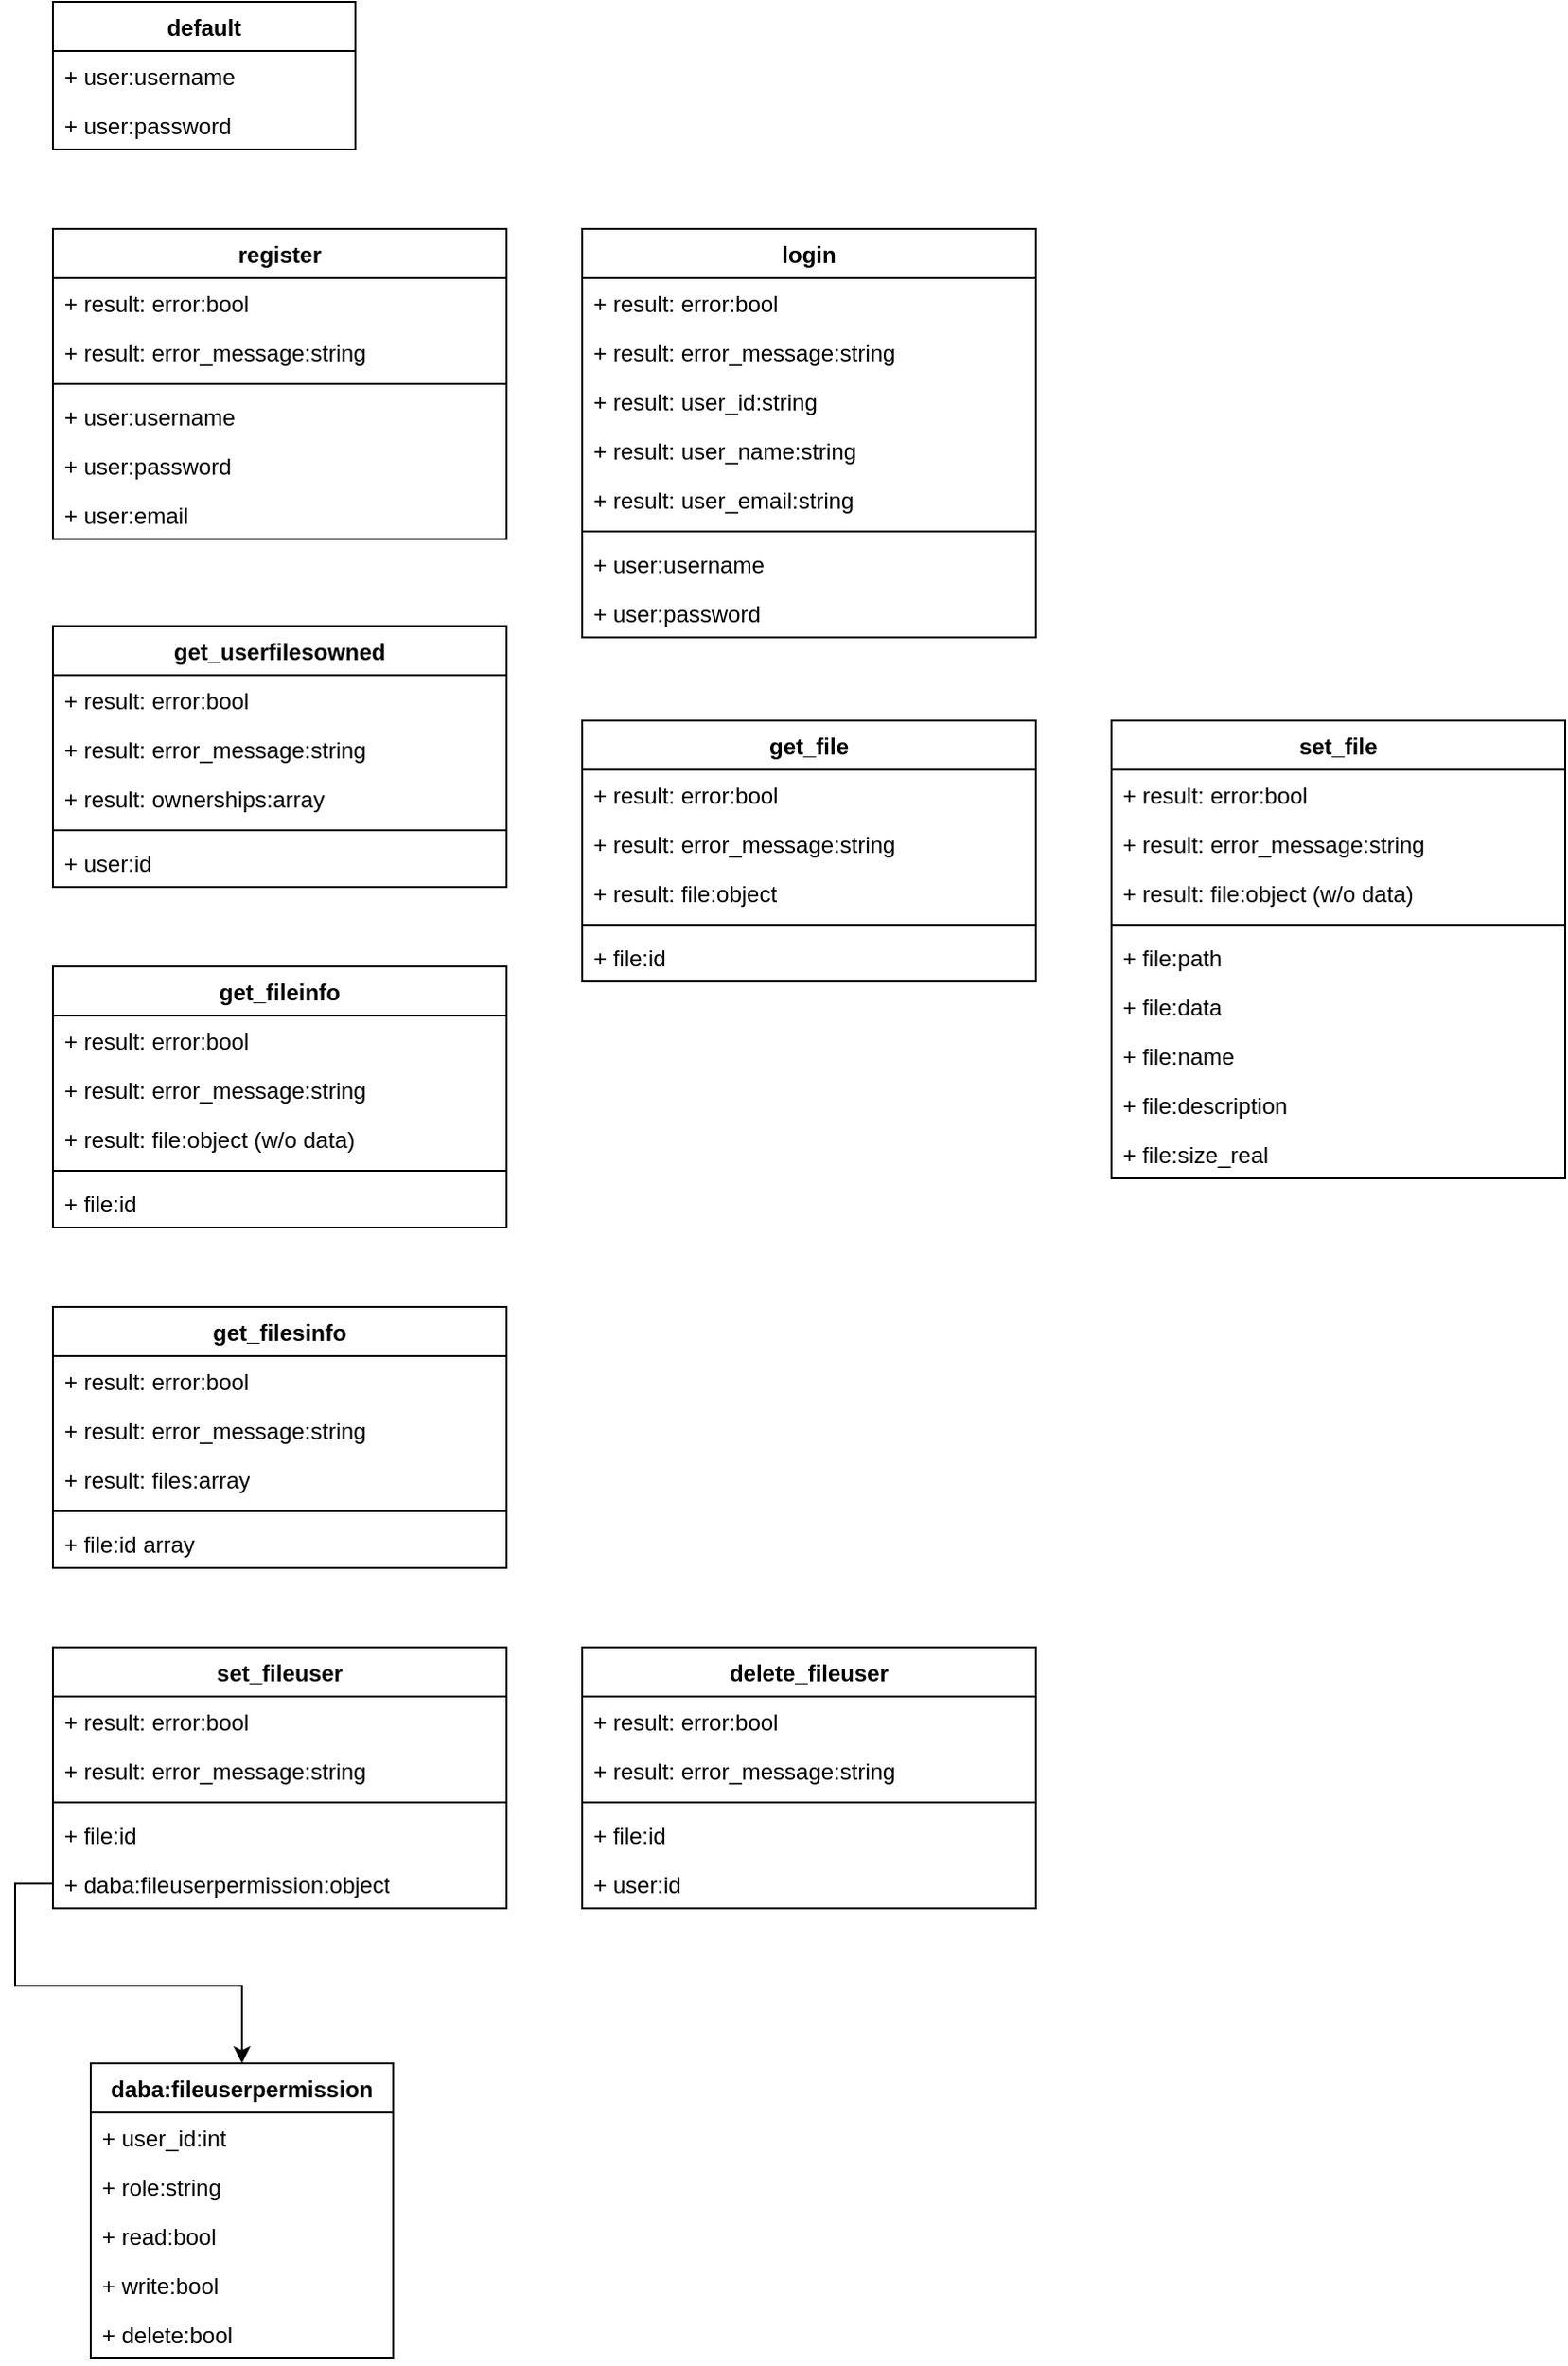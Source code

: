 <mxfile version="21.7.2" type="github">
  <diagram id="C5RBs43oDa-KdzZeNtuy" name="Page-1">
    <mxGraphModel dx="1728" dy="925" grid="1" gridSize="10" guides="1" tooltips="1" connect="1" arrows="1" fold="1" page="1" pageScale="1" pageWidth="2000" pageHeight="2000" math="0" shadow="0">
      <root>
        <mxCell id="WIyWlLk6GJQsqaUBKTNV-0" />
        <mxCell id="WIyWlLk6GJQsqaUBKTNV-1" parent="WIyWlLk6GJQsqaUBKTNV-0" />
        <mxCell id="5Okm03d50UyJ84-fQ6---0" value="register" style="swimlane;fontStyle=1;align=center;verticalAlign=top;childLayout=stackLayout;horizontal=1;startSize=26;horizontalStack=0;resizeParent=1;resizeParentMax=0;resizeLast=0;collapsible=1;marginBottom=0;whiteSpace=wrap;html=1;" vertex="1" parent="WIyWlLk6GJQsqaUBKTNV-1">
          <mxGeometry x="40" y="160" width="240" height="164" as="geometry" />
        </mxCell>
        <mxCell id="5Okm03d50UyJ84-fQ6---1" value="+ result: error:bool" style="text;strokeColor=none;fillColor=none;align=left;verticalAlign=top;spacingLeft=4;spacingRight=4;overflow=hidden;rotatable=0;points=[[0,0.5],[1,0.5]];portConstraint=eastwest;whiteSpace=wrap;html=1;" vertex="1" parent="5Okm03d50UyJ84-fQ6---0">
          <mxGeometry y="26" width="240" height="26" as="geometry" />
        </mxCell>
        <mxCell id="5Okm03d50UyJ84-fQ6---16" value="+ result: error_message:string" style="text;strokeColor=none;fillColor=none;align=left;verticalAlign=top;spacingLeft=4;spacingRight=4;overflow=hidden;rotatable=0;points=[[0,0.5],[1,0.5]];portConstraint=eastwest;whiteSpace=wrap;html=1;" vertex="1" parent="5Okm03d50UyJ84-fQ6---0">
          <mxGeometry y="52" width="240" height="26" as="geometry" />
        </mxCell>
        <mxCell id="5Okm03d50UyJ84-fQ6---2" value="" style="line;strokeWidth=1;fillColor=none;align=left;verticalAlign=middle;spacingTop=-1;spacingLeft=3;spacingRight=3;rotatable=0;labelPosition=right;points=[];portConstraint=eastwest;strokeColor=inherit;" vertex="1" parent="5Okm03d50UyJ84-fQ6---0">
          <mxGeometry y="78" width="240" height="8" as="geometry" />
        </mxCell>
        <mxCell id="5Okm03d50UyJ84-fQ6---15" value="+ user:username" style="text;strokeColor=none;fillColor=none;align=left;verticalAlign=top;spacingLeft=4;spacingRight=4;overflow=hidden;rotatable=0;points=[[0,0.5],[1,0.5]];portConstraint=eastwest;whiteSpace=wrap;html=1;" vertex="1" parent="5Okm03d50UyJ84-fQ6---0">
          <mxGeometry y="86" width="240" height="26" as="geometry" />
        </mxCell>
        <mxCell id="5Okm03d50UyJ84-fQ6---14" value="+ user:password" style="text;strokeColor=none;fillColor=none;align=left;verticalAlign=top;spacingLeft=4;spacingRight=4;overflow=hidden;rotatable=0;points=[[0,0.5],[1,0.5]];portConstraint=eastwest;whiteSpace=wrap;html=1;" vertex="1" parent="5Okm03d50UyJ84-fQ6---0">
          <mxGeometry y="112" width="240" height="26" as="geometry" />
        </mxCell>
        <mxCell id="5Okm03d50UyJ84-fQ6---13" value="+ user:email" style="text;strokeColor=none;fillColor=none;align=left;verticalAlign=top;spacingLeft=4;spacingRight=4;overflow=hidden;rotatable=0;points=[[0,0.5],[1,0.5]];portConstraint=eastwest;whiteSpace=wrap;html=1;" vertex="1" parent="5Okm03d50UyJ84-fQ6---0">
          <mxGeometry y="138" width="240" height="26" as="geometry" />
        </mxCell>
        <mxCell id="5Okm03d50UyJ84-fQ6---8" value="default" style="swimlane;fontStyle=1;align=center;verticalAlign=top;childLayout=stackLayout;horizontal=1;startSize=26;horizontalStack=0;resizeParent=1;resizeParentMax=0;resizeLast=0;collapsible=1;marginBottom=0;whiteSpace=wrap;html=1;" vertex="1" parent="WIyWlLk6GJQsqaUBKTNV-1">
          <mxGeometry x="40" y="40" width="160" height="78" as="geometry" />
        </mxCell>
        <mxCell id="5Okm03d50UyJ84-fQ6---11" value="+ user:username" style="text;strokeColor=none;fillColor=none;align=left;verticalAlign=top;spacingLeft=4;spacingRight=4;overflow=hidden;rotatable=0;points=[[0,0.5],[1,0.5]];portConstraint=eastwest;whiteSpace=wrap;html=1;" vertex="1" parent="5Okm03d50UyJ84-fQ6---8">
          <mxGeometry y="26" width="160" height="26" as="geometry" />
        </mxCell>
        <mxCell id="5Okm03d50UyJ84-fQ6---12" value="+ user:password" style="text;strokeColor=none;fillColor=none;align=left;verticalAlign=top;spacingLeft=4;spacingRight=4;overflow=hidden;rotatable=0;points=[[0,0.5],[1,0.5]];portConstraint=eastwest;whiteSpace=wrap;html=1;" vertex="1" parent="5Okm03d50UyJ84-fQ6---8">
          <mxGeometry y="52" width="160" height="26" as="geometry" />
        </mxCell>
        <mxCell id="5Okm03d50UyJ84-fQ6---17" value="login" style="swimlane;fontStyle=1;align=center;verticalAlign=top;childLayout=stackLayout;horizontal=1;startSize=26;horizontalStack=0;resizeParent=1;resizeParentMax=0;resizeLast=0;collapsible=1;marginBottom=0;whiteSpace=wrap;html=1;" vertex="1" parent="WIyWlLk6GJQsqaUBKTNV-1">
          <mxGeometry x="320" y="160" width="240" height="216" as="geometry" />
        </mxCell>
        <mxCell id="5Okm03d50UyJ84-fQ6---18" value="+ result: error:bool" style="text;strokeColor=none;fillColor=none;align=left;verticalAlign=top;spacingLeft=4;spacingRight=4;overflow=hidden;rotatable=0;points=[[0,0.5],[1,0.5]];portConstraint=eastwest;whiteSpace=wrap;html=1;" vertex="1" parent="5Okm03d50UyJ84-fQ6---17">
          <mxGeometry y="26" width="240" height="26" as="geometry" />
        </mxCell>
        <mxCell id="5Okm03d50UyJ84-fQ6---19" value="+ result: error_message:string" style="text;strokeColor=none;fillColor=none;align=left;verticalAlign=top;spacingLeft=4;spacingRight=4;overflow=hidden;rotatable=0;points=[[0,0.5],[1,0.5]];portConstraint=eastwest;whiteSpace=wrap;html=1;" vertex="1" parent="5Okm03d50UyJ84-fQ6---17">
          <mxGeometry y="52" width="240" height="26" as="geometry" />
        </mxCell>
        <mxCell id="5Okm03d50UyJ84-fQ6---24" value="+ result: user_id:string" style="text;strokeColor=none;fillColor=none;align=left;verticalAlign=top;spacingLeft=4;spacingRight=4;overflow=hidden;rotatable=0;points=[[0,0.5],[1,0.5]];portConstraint=eastwest;whiteSpace=wrap;html=1;" vertex="1" parent="5Okm03d50UyJ84-fQ6---17">
          <mxGeometry y="78" width="240" height="26" as="geometry" />
        </mxCell>
        <mxCell id="5Okm03d50UyJ84-fQ6---25" value="+ result: user_name:string" style="text;strokeColor=none;fillColor=none;align=left;verticalAlign=top;spacingLeft=4;spacingRight=4;overflow=hidden;rotatable=0;points=[[0,0.5],[1,0.5]];portConstraint=eastwest;whiteSpace=wrap;html=1;" vertex="1" parent="5Okm03d50UyJ84-fQ6---17">
          <mxGeometry y="104" width="240" height="26" as="geometry" />
        </mxCell>
        <mxCell id="5Okm03d50UyJ84-fQ6---26" value="+ result: user_email:string" style="text;strokeColor=none;fillColor=none;align=left;verticalAlign=top;spacingLeft=4;spacingRight=4;overflow=hidden;rotatable=0;points=[[0,0.5],[1,0.5]];portConstraint=eastwest;whiteSpace=wrap;html=1;" vertex="1" parent="5Okm03d50UyJ84-fQ6---17">
          <mxGeometry y="130" width="240" height="26" as="geometry" />
        </mxCell>
        <mxCell id="5Okm03d50UyJ84-fQ6---20" value="" style="line;strokeWidth=1;fillColor=none;align=left;verticalAlign=middle;spacingTop=-1;spacingLeft=3;spacingRight=3;rotatable=0;labelPosition=right;points=[];portConstraint=eastwest;strokeColor=inherit;" vertex="1" parent="5Okm03d50UyJ84-fQ6---17">
          <mxGeometry y="156" width="240" height="8" as="geometry" />
        </mxCell>
        <mxCell id="5Okm03d50UyJ84-fQ6---21" value="+ user:username" style="text;strokeColor=none;fillColor=none;align=left;verticalAlign=top;spacingLeft=4;spacingRight=4;overflow=hidden;rotatable=0;points=[[0,0.5],[1,0.5]];portConstraint=eastwest;whiteSpace=wrap;html=1;" vertex="1" parent="5Okm03d50UyJ84-fQ6---17">
          <mxGeometry y="164" width="240" height="26" as="geometry" />
        </mxCell>
        <mxCell id="5Okm03d50UyJ84-fQ6---22" value="+ user:password" style="text;strokeColor=none;fillColor=none;align=left;verticalAlign=top;spacingLeft=4;spacingRight=4;overflow=hidden;rotatable=0;points=[[0,0.5],[1,0.5]];portConstraint=eastwest;whiteSpace=wrap;html=1;" vertex="1" parent="5Okm03d50UyJ84-fQ6---17">
          <mxGeometry y="190" width="240" height="26" as="geometry" />
        </mxCell>
        <mxCell id="5Okm03d50UyJ84-fQ6---27" value="get_userfilesowned" style="swimlane;fontStyle=1;align=center;verticalAlign=top;childLayout=stackLayout;horizontal=1;startSize=26;horizontalStack=0;resizeParent=1;resizeParentMax=0;resizeLast=0;collapsible=1;marginBottom=0;whiteSpace=wrap;html=1;" vertex="1" parent="WIyWlLk6GJQsqaUBKTNV-1">
          <mxGeometry x="40" y="370" width="240" height="138" as="geometry" />
        </mxCell>
        <mxCell id="5Okm03d50UyJ84-fQ6---28" value="+ result: error:bool" style="text;strokeColor=none;fillColor=none;align=left;verticalAlign=top;spacingLeft=4;spacingRight=4;overflow=hidden;rotatable=0;points=[[0,0.5],[1,0.5]];portConstraint=eastwest;whiteSpace=wrap;html=1;" vertex="1" parent="5Okm03d50UyJ84-fQ6---27">
          <mxGeometry y="26" width="240" height="26" as="geometry" />
        </mxCell>
        <mxCell id="5Okm03d50UyJ84-fQ6---29" value="+ result: error_message:string" style="text;strokeColor=none;fillColor=none;align=left;verticalAlign=top;spacingLeft=4;spacingRight=4;overflow=hidden;rotatable=0;points=[[0,0.5],[1,0.5]];portConstraint=eastwest;whiteSpace=wrap;html=1;" vertex="1" parent="5Okm03d50UyJ84-fQ6---27">
          <mxGeometry y="52" width="240" height="26" as="geometry" />
        </mxCell>
        <mxCell id="5Okm03d50UyJ84-fQ6---34" value="+ result: ownerships:array" style="text;strokeColor=none;fillColor=none;align=left;verticalAlign=top;spacingLeft=4;spacingRight=4;overflow=hidden;rotatable=0;points=[[0,0.5],[1,0.5]];portConstraint=eastwest;whiteSpace=wrap;html=1;" vertex="1" parent="5Okm03d50UyJ84-fQ6---27">
          <mxGeometry y="78" width="240" height="26" as="geometry" />
        </mxCell>
        <mxCell id="5Okm03d50UyJ84-fQ6---30" value="" style="line;strokeWidth=1;fillColor=none;align=left;verticalAlign=middle;spacingTop=-1;spacingLeft=3;spacingRight=3;rotatable=0;labelPosition=right;points=[];portConstraint=eastwest;strokeColor=inherit;" vertex="1" parent="5Okm03d50UyJ84-fQ6---27">
          <mxGeometry y="104" width="240" height="8" as="geometry" />
        </mxCell>
        <mxCell id="5Okm03d50UyJ84-fQ6---31" value="+ user:id" style="text;strokeColor=none;fillColor=none;align=left;verticalAlign=top;spacingLeft=4;spacingRight=4;overflow=hidden;rotatable=0;points=[[0,0.5],[1,0.5]];portConstraint=eastwest;whiteSpace=wrap;html=1;" vertex="1" parent="5Okm03d50UyJ84-fQ6---27">
          <mxGeometry y="112" width="240" height="26" as="geometry" />
        </mxCell>
        <mxCell id="5Okm03d50UyJ84-fQ6---35" value="get_fileinfo" style="swimlane;fontStyle=1;align=center;verticalAlign=top;childLayout=stackLayout;horizontal=1;startSize=26;horizontalStack=0;resizeParent=1;resizeParentMax=0;resizeLast=0;collapsible=1;marginBottom=0;whiteSpace=wrap;html=1;" vertex="1" parent="WIyWlLk6GJQsqaUBKTNV-1">
          <mxGeometry x="40" y="550" width="240" height="138" as="geometry" />
        </mxCell>
        <mxCell id="5Okm03d50UyJ84-fQ6---36" value="+ result: error:bool" style="text;strokeColor=none;fillColor=none;align=left;verticalAlign=top;spacingLeft=4;spacingRight=4;overflow=hidden;rotatable=0;points=[[0,0.5],[1,0.5]];portConstraint=eastwest;whiteSpace=wrap;html=1;" vertex="1" parent="5Okm03d50UyJ84-fQ6---35">
          <mxGeometry y="26" width="240" height="26" as="geometry" />
        </mxCell>
        <mxCell id="5Okm03d50UyJ84-fQ6---37" value="+ result: error_message:string" style="text;strokeColor=none;fillColor=none;align=left;verticalAlign=top;spacingLeft=4;spacingRight=4;overflow=hidden;rotatable=0;points=[[0,0.5],[1,0.5]];portConstraint=eastwest;whiteSpace=wrap;html=1;" vertex="1" parent="5Okm03d50UyJ84-fQ6---35">
          <mxGeometry y="52" width="240" height="26" as="geometry" />
        </mxCell>
        <mxCell id="5Okm03d50UyJ84-fQ6---38" value="+ result: file:object (w/o data)" style="text;strokeColor=none;fillColor=none;align=left;verticalAlign=top;spacingLeft=4;spacingRight=4;overflow=hidden;rotatable=0;points=[[0,0.5],[1,0.5]];portConstraint=eastwest;whiteSpace=wrap;html=1;" vertex="1" parent="5Okm03d50UyJ84-fQ6---35">
          <mxGeometry y="78" width="240" height="26" as="geometry" />
        </mxCell>
        <mxCell id="5Okm03d50UyJ84-fQ6---39" value="" style="line;strokeWidth=1;fillColor=none;align=left;verticalAlign=middle;spacingTop=-1;spacingLeft=3;spacingRight=3;rotatable=0;labelPosition=right;points=[];portConstraint=eastwest;strokeColor=inherit;" vertex="1" parent="5Okm03d50UyJ84-fQ6---35">
          <mxGeometry y="104" width="240" height="8" as="geometry" />
        </mxCell>
        <mxCell id="5Okm03d50UyJ84-fQ6---40" value="+ file:id" style="text;strokeColor=none;fillColor=none;align=left;verticalAlign=top;spacingLeft=4;spacingRight=4;overflow=hidden;rotatable=0;points=[[0,0.5],[1,0.5]];portConstraint=eastwest;whiteSpace=wrap;html=1;" vertex="1" parent="5Okm03d50UyJ84-fQ6---35">
          <mxGeometry y="112" width="240" height="26" as="geometry" />
        </mxCell>
        <mxCell id="5Okm03d50UyJ84-fQ6---41" value="get_file" style="swimlane;fontStyle=1;align=center;verticalAlign=top;childLayout=stackLayout;horizontal=1;startSize=26;horizontalStack=0;resizeParent=1;resizeParentMax=0;resizeLast=0;collapsible=1;marginBottom=0;whiteSpace=wrap;html=1;" vertex="1" parent="WIyWlLk6GJQsqaUBKTNV-1">
          <mxGeometry x="320" y="420" width="240" height="138" as="geometry" />
        </mxCell>
        <mxCell id="5Okm03d50UyJ84-fQ6---42" value="+ result: error:bool" style="text;strokeColor=none;fillColor=none;align=left;verticalAlign=top;spacingLeft=4;spacingRight=4;overflow=hidden;rotatable=0;points=[[0,0.5],[1,0.5]];portConstraint=eastwest;whiteSpace=wrap;html=1;" vertex="1" parent="5Okm03d50UyJ84-fQ6---41">
          <mxGeometry y="26" width="240" height="26" as="geometry" />
        </mxCell>
        <mxCell id="5Okm03d50UyJ84-fQ6---43" value="+ result: error_message:string" style="text;strokeColor=none;fillColor=none;align=left;verticalAlign=top;spacingLeft=4;spacingRight=4;overflow=hidden;rotatable=0;points=[[0,0.5],[1,0.5]];portConstraint=eastwest;whiteSpace=wrap;html=1;" vertex="1" parent="5Okm03d50UyJ84-fQ6---41">
          <mxGeometry y="52" width="240" height="26" as="geometry" />
        </mxCell>
        <mxCell id="5Okm03d50UyJ84-fQ6---44" value="+ result: file:object" style="text;strokeColor=none;fillColor=none;align=left;verticalAlign=top;spacingLeft=4;spacingRight=4;overflow=hidden;rotatable=0;points=[[0,0.5],[1,0.5]];portConstraint=eastwest;whiteSpace=wrap;html=1;" vertex="1" parent="5Okm03d50UyJ84-fQ6---41">
          <mxGeometry y="78" width="240" height="26" as="geometry" />
        </mxCell>
        <mxCell id="5Okm03d50UyJ84-fQ6---45" value="" style="line;strokeWidth=1;fillColor=none;align=left;verticalAlign=middle;spacingTop=-1;spacingLeft=3;spacingRight=3;rotatable=0;labelPosition=right;points=[];portConstraint=eastwest;strokeColor=inherit;" vertex="1" parent="5Okm03d50UyJ84-fQ6---41">
          <mxGeometry y="104" width="240" height="8" as="geometry" />
        </mxCell>
        <mxCell id="5Okm03d50UyJ84-fQ6---46" value="+ file:id" style="text;strokeColor=none;fillColor=none;align=left;verticalAlign=top;spacingLeft=4;spacingRight=4;overflow=hidden;rotatable=0;points=[[0,0.5],[1,0.5]];portConstraint=eastwest;whiteSpace=wrap;html=1;" vertex="1" parent="5Okm03d50UyJ84-fQ6---41">
          <mxGeometry y="112" width="240" height="26" as="geometry" />
        </mxCell>
        <mxCell id="5Okm03d50UyJ84-fQ6---47" value="get_filesinfo" style="swimlane;fontStyle=1;align=center;verticalAlign=top;childLayout=stackLayout;horizontal=1;startSize=26;horizontalStack=0;resizeParent=1;resizeParentMax=0;resizeLast=0;collapsible=1;marginBottom=0;whiteSpace=wrap;html=1;" vertex="1" parent="WIyWlLk6GJQsqaUBKTNV-1">
          <mxGeometry x="40" y="730" width="240" height="138" as="geometry" />
        </mxCell>
        <mxCell id="5Okm03d50UyJ84-fQ6---48" value="+ result: error:bool" style="text;strokeColor=none;fillColor=none;align=left;verticalAlign=top;spacingLeft=4;spacingRight=4;overflow=hidden;rotatable=0;points=[[0,0.5],[1,0.5]];portConstraint=eastwest;whiteSpace=wrap;html=1;" vertex="1" parent="5Okm03d50UyJ84-fQ6---47">
          <mxGeometry y="26" width="240" height="26" as="geometry" />
        </mxCell>
        <mxCell id="5Okm03d50UyJ84-fQ6---49" value="+ result: error_message:string" style="text;strokeColor=none;fillColor=none;align=left;verticalAlign=top;spacingLeft=4;spacingRight=4;overflow=hidden;rotatable=0;points=[[0,0.5],[1,0.5]];portConstraint=eastwest;whiteSpace=wrap;html=1;" vertex="1" parent="5Okm03d50UyJ84-fQ6---47">
          <mxGeometry y="52" width="240" height="26" as="geometry" />
        </mxCell>
        <mxCell id="5Okm03d50UyJ84-fQ6---50" value="+ result: files:array" style="text;strokeColor=none;fillColor=none;align=left;verticalAlign=top;spacingLeft=4;spacingRight=4;overflow=hidden;rotatable=0;points=[[0,0.5],[1,0.5]];portConstraint=eastwest;whiteSpace=wrap;html=1;" vertex="1" parent="5Okm03d50UyJ84-fQ6---47">
          <mxGeometry y="78" width="240" height="26" as="geometry" />
        </mxCell>
        <mxCell id="5Okm03d50UyJ84-fQ6---51" value="" style="line;strokeWidth=1;fillColor=none;align=left;verticalAlign=middle;spacingTop=-1;spacingLeft=3;spacingRight=3;rotatable=0;labelPosition=right;points=[];portConstraint=eastwest;strokeColor=inherit;" vertex="1" parent="5Okm03d50UyJ84-fQ6---47">
          <mxGeometry y="104" width="240" height="8" as="geometry" />
        </mxCell>
        <mxCell id="5Okm03d50UyJ84-fQ6---52" value="+ file:id array" style="text;strokeColor=none;fillColor=none;align=left;verticalAlign=top;spacingLeft=4;spacingRight=4;overflow=hidden;rotatable=0;points=[[0,0.5],[1,0.5]];portConstraint=eastwest;whiteSpace=wrap;html=1;" vertex="1" parent="5Okm03d50UyJ84-fQ6---47">
          <mxGeometry y="112" width="240" height="26" as="geometry" />
        </mxCell>
        <mxCell id="5Okm03d50UyJ84-fQ6---60" value="daba:fileuserpermission" style="swimlane;fontStyle=1;align=center;verticalAlign=top;childLayout=stackLayout;horizontal=1;startSize=26;horizontalStack=0;resizeParent=1;resizeParentMax=0;resizeLast=0;collapsible=1;marginBottom=0;whiteSpace=wrap;html=1;" vertex="1" parent="WIyWlLk6GJQsqaUBKTNV-1">
          <mxGeometry x="60" y="1130" width="160" height="156" as="geometry" />
        </mxCell>
        <mxCell id="5Okm03d50UyJ84-fQ6---61" value="+ user_id:int" style="text;strokeColor=none;fillColor=none;align=left;verticalAlign=top;spacingLeft=4;spacingRight=4;overflow=hidden;rotatable=0;points=[[0,0.5],[1,0.5]];portConstraint=eastwest;whiteSpace=wrap;html=1;" vertex="1" parent="5Okm03d50UyJ84-fQ6---60">
          <mxGeometry y="26" width="160" height="26" as="geometry" />
        </mxCell>
        <mxCell id="5Okm03d50UyJ84-fQ6---64" value="+ role:string" style="text;strokeColor=none;fillColor=none;align=left;verticalAlign=top;spacingLeft=4;spacingRight=4;overflow=hidden;rotatable=0;points=[[0,0.5],[1,0.5]];portConstraint=eastwest;whiteSpace=wrap;html=1;" vertex="1" parent="5Okm03d50UyJ84-fQ6---60">
          <mxGeometry y="52" width="160" height="26" as="geometry" />
        </mxCell>
        <mxCell id="5Okm03d50UyJ84-fQ6---65" value="+ read:bool" style="text;strokeColor=none;fillColor=none;align=left;verticalAlign=top;spacingLeft=4;spacingRight=4;overflow=hidden;rotatable=0;points=[[0,0.5],[1,0.5]];portConstraint=eastwest;whiteSpace=wrap;html=1;" vertex="1" parent="5Okm03d50UyJ84-fQ6---60">
          <mxGeometry y="78" width="160" height="26" as="geometry" />
        </mxCell>
        <mxCell id="5Okm03d50UyJ84-fQ6---66" value="+ write:bool" style="text;strokeColor=none;fillColor=none;align=left;verticalAlign=top;spacingLeft=4;spacingRight=4;overflow=hidden;rotatable=0;points=[[0,0.5],[1,0.5]];portConstraint=eastwest;whiteSpace=wrap;html=1;" vertex="1" parent="5Okm03d50UyJ84-fQ6---60">
          <mxGeometry y="104" width="160" height="26" as="geometry" />
        </mxCell>
        <mxCell id="5Okm03d50UyJ84-fQ6---67" value="+ delete:bool" style="text;strokeColor=none;fillColor=none;align=left;verticalAlign=top;spacingLeft=4;spacingRight=4;overflow=hidden;rotatable=0;points=[[0,0.5],[1,0.5]];portConstraint=eastwest;whiteSpace=wrap;html=1;" vertex="1" parent="5Okm03d50UyJ84-fQ6---60">
          <mxGeometry y="130" width="160" height="26" as="geometry" />
        </mxCell>
        <mxCell id="5Okm03d50UyJ84-fQ6---70" style="edgeStyle=orthogonalEdgeStyle;rounded=0;orthogonalLoop=1;jettySize=auto;html=1;exitX=0;exitY=0.5;exitDx=0;exitDy=0;" edge="1" parent="WIyWlLk6GJQsqaUBKTNV-1" source="5Okm03d50UyJ84-fQ6---77" target="5Okm03d50UyJ84-fQ6---60">
          <mxGeometry relative="1" as="geometry">
            <mxPoint x="40" y="1061.029" as="sourcePoint" />
          </mxGeometry>
        </mxCell>
        <mxCell id="5Okm03d50UyJ84-fQ6---71" value="set_fileuser" style="swimlane;fontStyle=1;align=center;verticalAlign=top;childLayout=stackLayout;horizontal=1;startSize=26;horizontalStack=0;resizeParent=1;resizeParentMax=0;resizeLast=0;collapsible=1;marginBottom=0;whiteSpace=wrap;html=1;" vertex="1" parent="WIyWlLk6GJQsqaUBKTNV-1">
          <mxGeometry x="40" y="910" width="240" height="138" as="geometry" />
        </mxCell>
        <mxCell id="5Okm03d50UyJ84-fQ6---72" value="+ result: error:bool" style="text;strokeColor=none;fillColor=none;align=left;verticalAlign=top;spacingLeft=4;spacingRight=4;overflow=hidden;rotatable=0;points=[[0,0.5],[1,0.5]];portConstraint=eastwest;whiteSpace=wrap;html=1;" vertex="1" parent="5Okm03d50UyJ84-fQ6---71">
          <mxGeometry y="26" width="240" height="26" as="geometry" />
        </mxCell>
        <mxCell id="5Okm03d50UyJ84-fQ6---73" value="+ result: error_message:string" style="text;strokeColor=none;fillColor=none;align=left;verticalAlign=top;spacingLeft=4;spacingRight=4;overflow=hidden;rotatable=0;points=[[0,0.5],[1,0.5]];portConstraint=eastwest;whiteSpace=wrap;html=1;" vertex="1" parent="5Okm03d50UyJ84-fQ6---71">
          <mxGeometry y="52" width="240" height="26" as="geometry" />
        </mxCell>
        <mxCell id="5Okm03d50UyJ84-fQ6---75" value="" style="line;strokeWidth=1;fillColor=none;align=left;verticalAlign=middle;spacingTop=-1;spacingLeft=3;spacingRight=3;rotatable=0;labelPosition=right;points=[];portConstraint=eastwest;strokeColor=inherit;" vertex="1" parent="5Okm03d50UyJ84-fQ6---71">
          <mxGeometry y="78" width="240" height="8" as="geometry" />
        </mxCell>
        <mxCell id="5Okm03d50UyJ84-fQ6---76" value="+ file:id" style="text;strokeColor=none;fillColor=none;align=left;verticalAlign=top;spacingLeft=4;spacingRight=4;overflow=hidden;rotatable=0;points=[[0,0.5],[1,0.5]];portConstraint=eastwest;whiteSpace=wrap;html=1;" vertex="1" parent="5Okm03d50UyJ84-fQ6---71">
          <mxGeometry y="86" width="240" height="26" as="geometry" />
        </mxCell>
        <mxCell id="5Okm03d50UyJ84-fQ6---77" value="+ daba:fileuserpermission:object" style="text;strokeColor=none;fillColor=none;align=left;verticalAlign=top;spacingLeft=4;spacingRight=4;overflow=hidden;rotatable=0;points=[[0,0.5],[1,0.5]];portConstraint=eastwest;whiteSpace=wrap;html=1;" vertex="1" parent="5Okm03d50UyJ84-fQ6---71">
          <mxGeometry y="112" width="240" height="26" as="geometry" />
        </mxCell>
        <mxCell id="5Okm03d50UyJ84-fQ6---78" value="delete_fileuser" style="swimlane;fontStyle=1;align=center;verticalAlign=top;childLayout=stackLayout;horizontal=1;startSize=26;horizontalStack=0;resizeParent=1;resizeParentMax=0;resizeLast=0;collapsible=1;marginBottom=0;whiteSpace=wrap;html=1;" vertex="1" parent="WIyWlLk6GJQsqaUBKTNV-1">
          <mxGeometry x="320" y="910" width="240" height="138" as="geometry" />
        </mxCell>
        <mxCell id="5Okm03d50UyJ84-fQ6---79" value="+ result: error:bool" style="text;strokeColor=none;fillColor=none;align=left;verticalAlign=top;spacingLeft=4;spacingRight=4;overflow=hidden;rotatable=0;points=[[0,0.5],[1,0.5]];portConstraint=eastwest;whiteSpace=wrap;html=1;" vertex="1" parent="5Okm03d50UyJ84-fQ6---78">
          <mxGeometry y="26" width="240" height="26" as="geometry" />
        </mxCell>
        <mxCell id="5Okm03d50UyJ84-fQ6---80" value="+ result: error_message:string" style="text;strokeColor=none;fillColor=none;align=left;verticalAlign=top;spacingLeft=4;spacingRight=4;overflow=hidden;rotatable=0;points=[[0,0.5],[1,0.5]];portConstraint=eastwest;whiteSpace=wrap;html=1;" vertex="1" parent="5Okm03d50UyJ84-fQ6---78">
          <mxGeometry y="52" width="240" height="26" as="geometry" />
        </mxCell>
        <mxCell id="5Okm03d50UyJ84-fQ6---82" value="" style="line;strokeWidth=1;fillColor=none;align=left;verticalAlign=middle;spacingTop=-1;spacingLeft=3;spacingRight=3;rotatable=0;labelPosition=right;points=[];portConstraint=eastwest;strokeColor=inherit;" vertex="1" parent="5Okm03d50UyJ84-fQ6---78">
          <mxGeometry y="78" width="240" height="8" as="geometry" />
        </mxCell>
        <mxCell id="5Okm03d50UyJ84-fQ6---83" value="+ file:id" style="text;strokeColor=none;fillColor=none;align=left;verticalAlign=top;spacingLeft=4;spacingRight=4;overflow=hidden;rotatable=0;points=[[0,0.5],[1,0.5]];portConstraint=eastwest;whiteSpace=wrap;html=1;" vertex="1" parent="5Okm03d50UyJ84-fQ6---78">
          <mxGeometry y="86" width="240" height="26" as="geometry" />
        </mxCell>
        <mxCell id="5Okm03d50UyJ84-fQ6---84" value="+ user:id" style="text;strokeColor=none;fillColor=none;align=left;verticalAlign=top;spacingLeft=4;spacingRight=4;overflow=hidden;rotatable=0;points=[[0,0.5],[1,0.5]];portConstraint=eastwest;whiteSpace=wrap;html=1;" vertex="1" parent="5Okm03d50UyJ84-fQ6---78">
          <mxGeometry y="112" width="240" height="26" as="geometry" />
        </mxCell>
        <mxCell id="5Okm03d50UyJ84-fQ6---85" value="set_file" style="swimlane;fontStyle=1;align=center;verticalAlign=top;childLayout=stackLayout;horizontal=1;startSize=26;horizontalStack=0;resizeParent=1;resizeParentMax=0;resizeLast=0;collapsible=1;marginBottom=0;whiteSpace=wrap;html=1;" vertex="1" parent="WIyWlLk6GJQsqaUBKTNV-1">
          <mxGeometry x="600" y="420" width="240" height="242" as="geometry" />
        </mxCell>
        <mxCell id="5Okm03d50UyJ84-fQ6---86" value="+ result: error:bool" style="text;strokeColor=none;fillColor=none;align=left;verticalAlign=top;spacingLeft=4;spacingRight=4;overflow=hidden;rotatable=0;points=[[0,0.5],[1,0.5]];portConstraint=eastwest;whiteSpace=wrap;html=1;" vertex="1" parent="5Okm03d50UyJ84-fQ6---85">
          <mxGeometry y="26" width="240" height="26" as="geometry" />
        </mxCell>
        <mxCell id="5Okm03d50UyJ84-fQ6---87" value="+ result: error_message:string" style="text;strokeColor=none;fillColor=none;align=left;verticalAlign=top;spacingLeft=4;spacingRight=4;overflow=hidden;rotatable=0;points=[[0,0.5],[1,0.5]];portConstraint=eastwest;whiteSpace=wrap;html=1;" vertex="1" parent="5Okm03d50UyJ84-fQ6---85">
          <mxGeometry y="52" width="240" height="26" as="geometry" />
        </mxCell>
        <mxCell id="5Okm03d50UyJ84-fQ6---88" value="+ result: file:object (w/o data)" style="text;strokeColor=none;fillColor=none;align=left;verticalAlign=top;spacingLeft=4;spacingRight=4;overflow=hidden;rotatable=0;points=[[0,0.5],[1,0.5]];portConstraint=eastwest;whiteSpace=wrap;html=1;" vertex="1" parent="5Okm03d50UyJ84-fQ6---85">
          <mxGeometry y="78" width="240" height="26" as="geometry" />
        </mxCell>
        <mxCell id="5Okm03d50UyJ84-fQ6---89" value="" style="line;strokeWidth=1;fillColor=none;align=left;verticalAlign=middle;spacingTop=-1;spacingLeft=3;spacingRight=3;rotatable=0;labelPosition=right;points=[];portConstraint=eastwest;strokeColor=inherit;" vertex="1" parent="5Okm03d50UyJ84-fQ6---85">
          <mxGeometry y="104" width="240" height="8" as="geometry" />
        </mxCell>
        <mxCell id="5Okm03d50UyJ84-fQ6---92" value="+ file:path" style="text;strokeColor=none;fillColor=none;align=left;verticalAlign=top;spacingLeft=4;spacingRight=4;overflow=hidden;rotatable=0;points=[[0,0.5],[1,0.5]];portConstraint=eastwest;whiteSpace=wrap;html=1;" vertex="1" parent="5Okm03d50UyJ84-fQ6---85">
          <mxGeometry y="112" width="240" height="26" as="geometry" />
        </mxCell>
        <mxCell id="5Okm03d50UyJ84-fQ6---93" value="+ file:data" style="text;strokeColor=none;fillColor=none;align=left;verticalAlign=top;spacingLeft=4;spacingRight=4;overflow=hidden;rotatable=0;points=[[0,0.5],[1,0.5]];portConstraint=eastwest;whiteSpace=wrap;html=1;" vertex="1" parent="5Okm03d50UyJ84-fQ6---85">
          <mxGeometry y="138" width="240" height="26" as="geometry" />
        </mxCell>
        <mxCell id="5Okm03d50UyJ84-fQ6---90" value="+ file:name" style="text;strokeColor=none;fillColor=none;align=left;verticalAlign=top;spacingLeft=4;spacingRight=4;overflow=hidden;rotatable=0;points=[[0,0.5],[1,0.5]];portConstraint=eastwest;whiteSpace=wrap;html=1;" vertex="1" parent="5Okm03d50UyJ84-fQ6---85">
          <mxGeometry y="164" width="240" height="26" as="geometry" />
        </mxCell>
        <mxCell id="5Okm03d50UyJ84-fQ6---91" value="+ file:description" style="text;strokeColor=none;fillColor=none;align=left;verticalAlign=top;spacingLeft=4;spacingRight=4;overflow=hidden;rotatable=0;points=[[0,0.5],[1,0.5]];portConstraint=eastwest;whiteSpace=wrap;html=1;" vertex="1" parent="5Okm03d50UyJ84-fQ6---85">
          <mxGeometry y="190" width="240" height="26" as="geometry" />
        </mxCell>
        <mxCell id="5Okm03d50UyJ84-fQ6---94" value="+ file:size_real" style="text;strokeColor=none;fillColor=none;align=left;verticalAlign=top;spacingLeft=4;spacingRight=4;overflow=hidden;rotatable=0;points=[[0,0.5],[1,0.5]];portConstraint=eastwest;whiteSpace=wrap;html=1;" vertex="1" parent="5Okm03d50UyJ84-fQ6---85">
          <mxGeometry y="216" width="240" height="26" as="geometry" />
        </mxCell>
      </root>
    </mxGraphModel>
  </diagram>
</mxfile>
